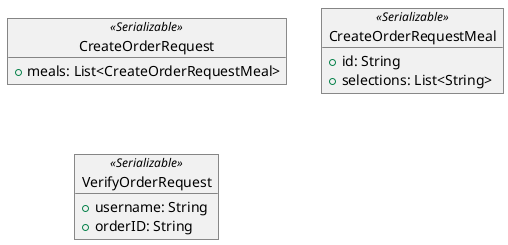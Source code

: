 @startuml
'https://plantuml.com/object-diagram


object CreateOrderRequest <<Serializable>> {
    + meals: List<CreateOrderRequestMeal>
}

object CreateOrderRequestMeal <<Serializable>> {
    + id: String
    + selections: List<String>
}

object VerifyOrderRequest <<Serializable>> {
    + username: String
    + orderID: String
}


@enduml

